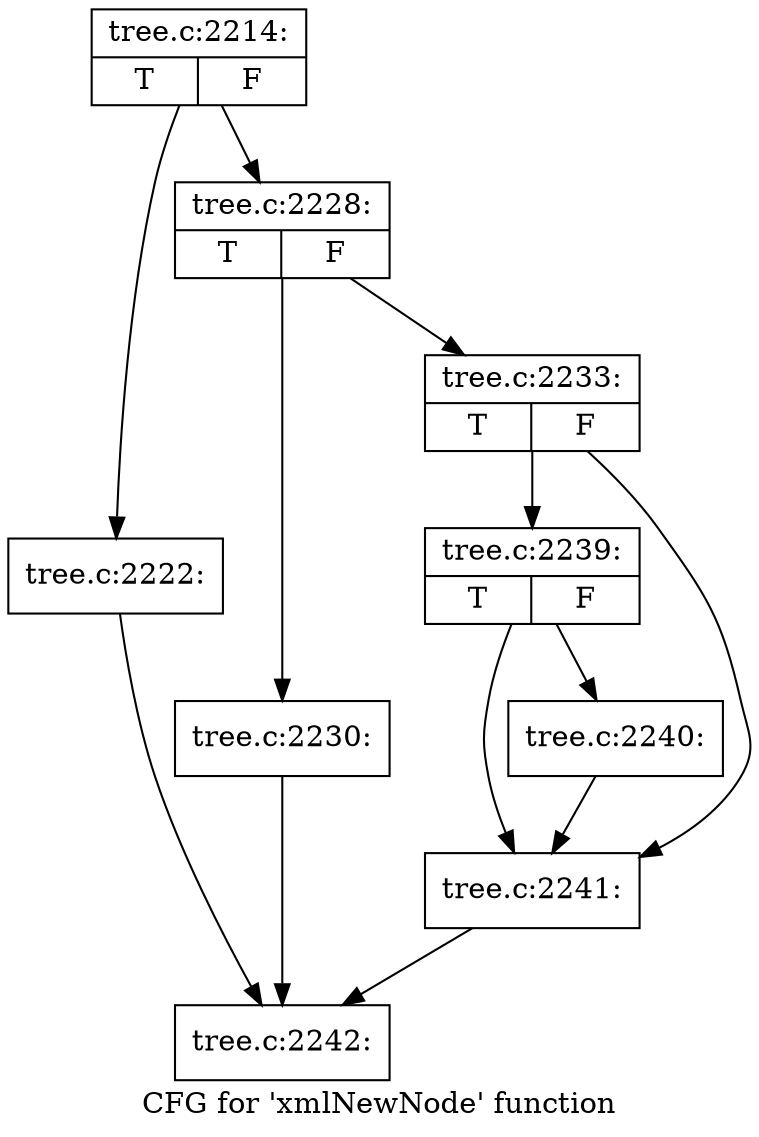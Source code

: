 digraph "CFG for 'xmlNewNode' function" {
	label="CFG for 'xmlNewNode' function";

	Node0x4374450 [shape=record,label="{tree.c:2214:|{<s0>T|<s1>F}}"];
	Node0x4374450 -> Node0x43750b0;
	Node0x4374450 -> Node0x4375100;
	Node0x43750b0 [shape=record,label="{tree.c:2222:}"];
	Node0x43750b0 -> Node0x4374740;
	Node0x4375100 [shape=record,label="{tree.c:2228:|{<s0>T|<s1>F}}"];
	Node0x4375100 -> Node0x43758f0;
	Node0x4375100 -> Node0x4375940;
	Node0x43758f0 [shape=record,label="{tree.c:2230:}"];
	Node0x43758f0 -> Node0x4374740;
	Node0x4375940 [shape=record,label="{tree.c:2233:|{<s0>T|<s1>F}}"];
	Node0x4375940 -> Node0x4376c20;
	Node0x4375940 -> Node0x4376bd0;
	Node0x4376c20 [shape=record,label="{tree.c:2239:|{<s0>T|<s1>F}}"];
	Node0x4376c20 -> Node0x4376b80;
	Node0x4376c20 -> Node0x4376bd0;
	Node0x4376b80 [shape=record,label="{tree.c:2240:}"];
	Node0x4376b80 -> Node0x4376bd0;
	Node0x4376bd0 [shape=record,label="{tree.c:2241:}"];
	Node0x4376bd0 -> Node0x4374740;
	Node0x4374740 [shape=record,label="{tree.c:2242:}"];
}
